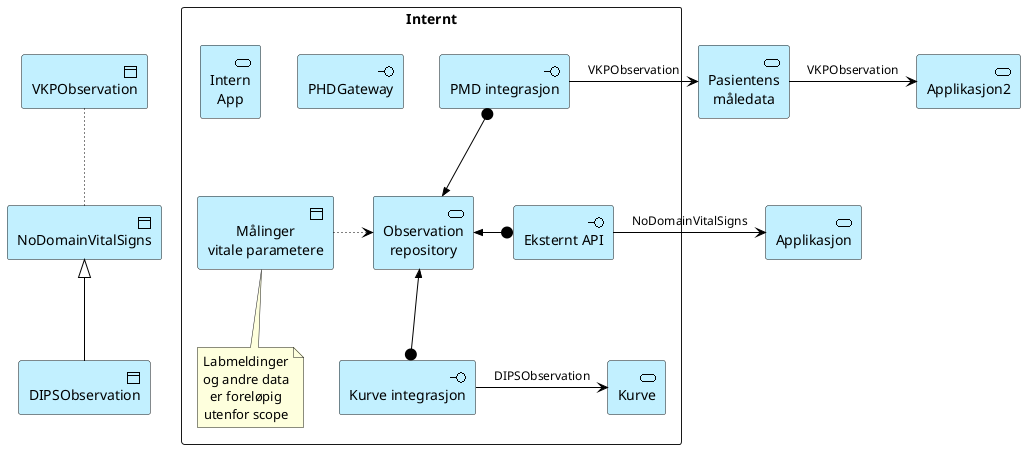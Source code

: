 @startuml
!include <archimate/Archimate>

rectangle Internt {
  archimate #Application "Målinger\nvitale parametere" as maling <<object>>
  'archimate #Application "Gateway integrasjon" as gateway<<interface>>
  archimate #Application "Observation\nrepository" as repo<<service>>
  archimate #Application "Eksternt API" as ekstern<<interface>>
  archimate #Application "PMD integrasjon" as pmdint<<interface>>
  archimate #Application "Kurve integrasjon" as kurveint<<interface>>
  archimate #Application "Kurve" as kurve<<service>>
  archimate #Application "PHDGateway" as phd<<interface>>
  archimate #Application "Intern\nApp" as app3<<service>>
  note "Labmeldinger\nog andre data\ner foreløpig\nutenfor scope" as scope_data
}
archimate #Application "Applikasjon" as app<<service>>
archimate #Application "Applikasjon2" as app2<<service>>
archimate #Application "Pasientens\nmåledata" as pmd<<service>>

archimate #Application "VKPObservation" as vkpobs<<object>>
archimate #Application "NoDomainVitalSigns" as nodomain<<object>>
archimate #Application "DIPSObservation" as dipsobs<<object>>

nodomain -up[dotted]- vkpobs
Rel_Specialization_Up(dipsobs, nodomain)

Rel_Association_Up(scope_data, maling)
'Rel_Access_r_Up(gateway, maling)
Rel_Access_w_Right(maling, repo)

'Rel_Assignment_Right(gateway, repo)
Rel_Assignment_Up(kurveint, repo)
Rel_Assignment_Left(ekstern, repo)
Rel_Assignment_Down(pmdint, repo)

Rel_Serving_Right(pmdint, pmd, VKPObservation)
Rel_Serving_Right(kurveint, kurve, DIPSObservation)
Rel_Serving_Right(ekstern, app, NoDomainVitalSigns)
Rel_Serving_Right(pmd, app2, VKPObservation)

@enduml